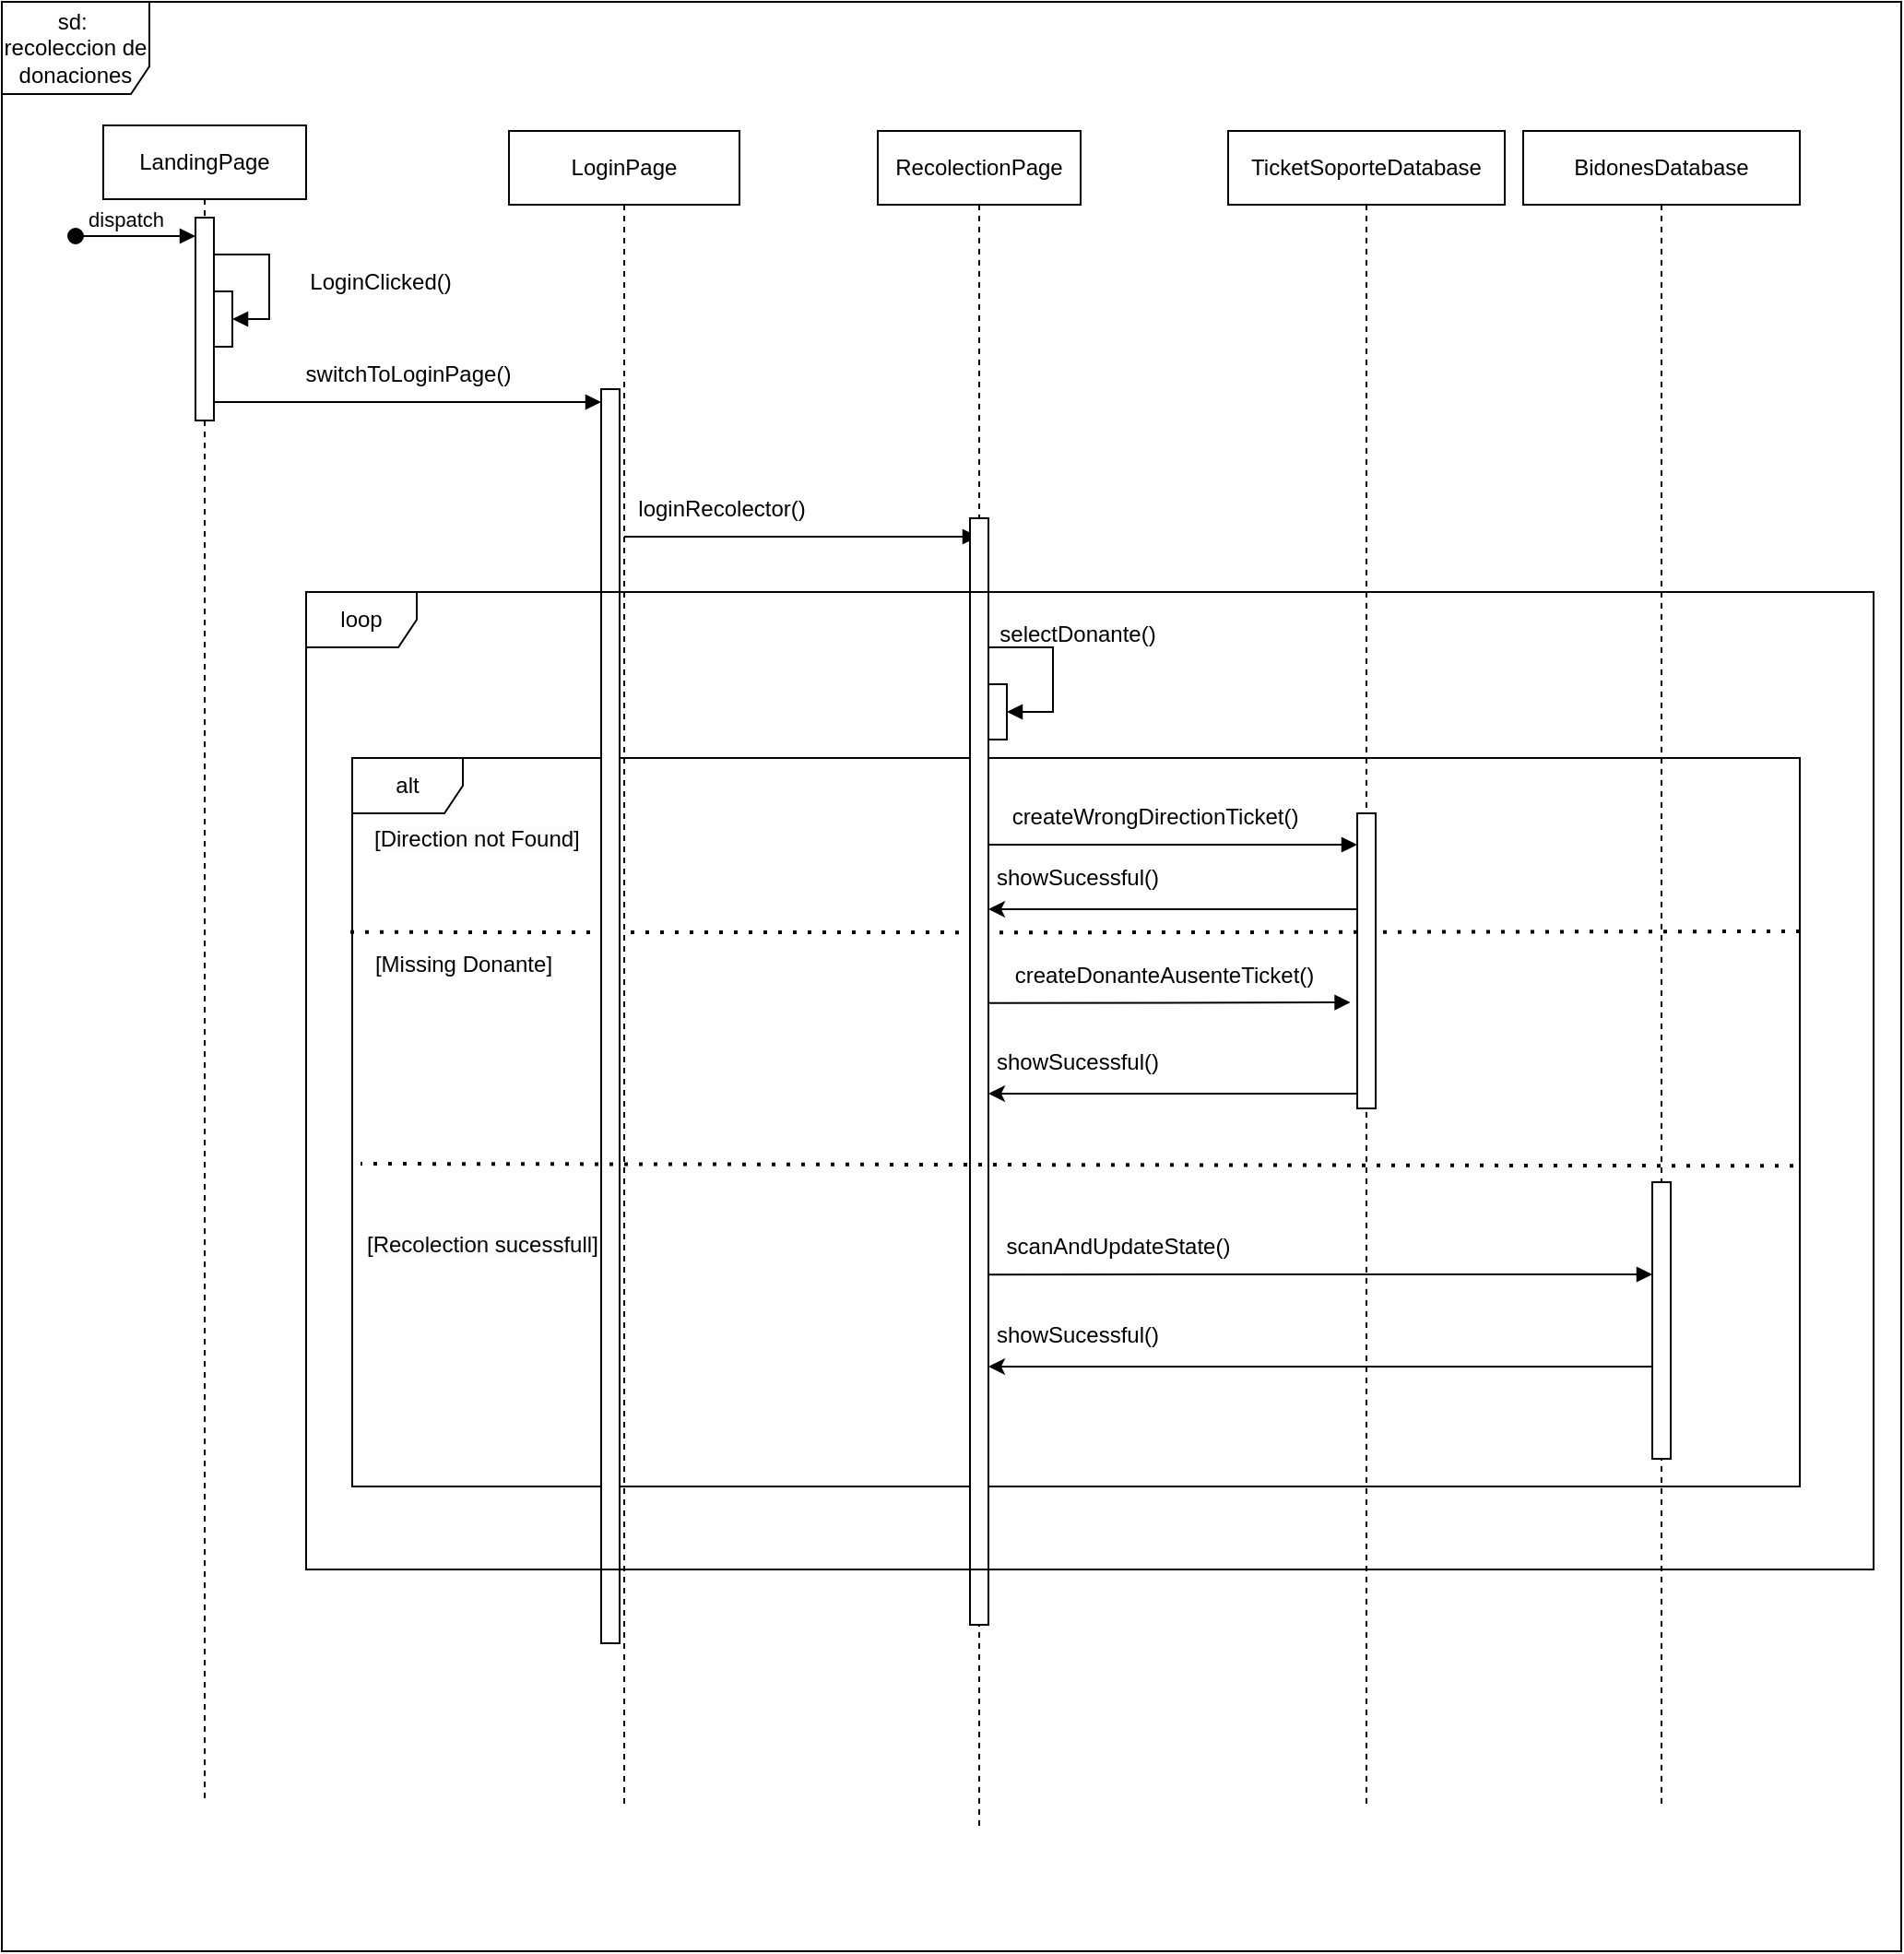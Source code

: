 <mxfile version="24.5.5" type="google">
  <diagram name="Página-1" id="LsmGkmER8wEdNiZBodtZ">
    <mxGraphModel grid="1" page="1" gridSize="10" guides="1" tooltips="1" connect="1" arrows="1" fold="1" pageScale="1" pageWidth="1100" pageHeight="1200" math="0" shadow="0">
      <root>
        <mxCell id="0" />
        <mxCell id="1" parent="0" />
        <mxCell id="uaeYe4_tYvJVXIgmSCOc-1" value="sd:&amp;nbsp; recoleccion de donaciones" style="shape=umlFrame;whiteSpace=wrap;html=1;pointerEvents=0;width=80;height=50;" vertex="1" parent="1">
          <mxGeometry x="2235" y="30" width="1030" height="1057" as="geometry" />
        </mxCell>
        <mxCell id="uaeYe4_tYvJVXIgmSCOc-2" value="LoginClicked()" style="text;html=1;align=center;verticalAlign=middle;resizable=0;points=[];autosize=1;strokeColor=none;fillColor=none;" vertex="1" parent="1">
          <mxGeometry x="2390" y="167" width="100" height="30" as="geometry" />
        </mxCell>
        <mxCell id="uaeYe4_tYvJVXIgmSCOc-3" value="switchToLoginPage()" style="text;html=1;align=center;verticalAlign=middle;resizable=0;points=[];autosize=1;strokeColor=none;fillColor=none;" vertex="1" parent="1">
          <mxGeometry x="2390" y="217" width="130" height="30" as="geometry" />
        </mxCell>
        <mxCell id="uaeYe4_tYvJVXIgmSCOc-4" value="" style="html=1;verticalAlign=bottom;endArrow=block;edgeStyle=elbowEdgeStyle;elbow=vertical;curved=0;rounded=0;" edge="1" parent="1" source="uaeYe4_tYvJVXIgmSCOc-37" target="uaeYe4_tYvJVXIgmSCOc-42">
          <mxGeometry relative="1" as="geometry">
            <mxPoint x="2357.5" y="247.0" as="sourcePoint" />
            <Array as="points">
              <mxPoint x="2455.5" y="247.0" />
            </Array>
            <mxPoint x="2552.5" y="247.0" as="targetPoint" />
          </mxGeometry>
        </mxCell>
        <mxCell id="uaeYe4_tYvJVXIgmSCOc-6" value="loginRecolector()" style="text;html=1;align=center;verticalAlign=middle;resizable=0;points=[];autosize=1;strokeColor=none;fillColor=none;" vertex="1" parent="1">
          <mxGeometry x="2570" y="290" width="110" height="30" as="geometry" />
        </mxCell>
        <mxCell id="uaeYe4_tYvJVXIgmSCOc-8" value="" style="html=1;verticalAlign=bottom;endArrow=block;edgeStyle=elbowEdgeStyle;elbow=horizontal;curved=0;rounded=0;" edge="1" parent="1" source="uaeYe4_tYvJVXIgmSCOc-41" target="uaeYe4_tYvJVXIgmSCOc-45">
          <mxGeometry relative="1" as="geometry">
            <mxPoint x="2555" y="287" as="sourcePoint" />
            <Array as="points">
              <mxPoint x="2660" y="320" />
              <mxPoint x="2590" y="287" />
            </Array>
            <mxPoint x="2565" y="282" as="targetPoint" />
          </mxGeometry>
        </mxCell>
        <mxCell id="uaeYe4_tYvJVXIgmSCOc-9" value="alt" style="shape=umlFrame;whiteSpace=wrap;html=1;pointerEvents=0;width=60;height=30;" vertex="1" parent="1">
          <mxGeometry x="2425" y="440" width="785" height="395" as="geometry" />
        </mxCell>
        <mxCell id="uaeYe4_tYvJVXIgmSCOc-11" value="selectDonante()" style="text;html=1;align=center;verticalAlign=middle;resizable=0;points=[];autosize=1;strokeColor=none;fillColor=none;" vertex="1" parent="1">
          <mxGeometry x="2763" y="358" width="110" height="30" as="geometry" />
        </mxCell>
        <mxCell id="uaeYe4_tYvJVXIgmSCOc-16" value="" style="html=1;verticalAlign=bottom;endArrow=block;edgeStyle=elbowEdgeStyle;elbow=vertical;curved=0;rounded=0;" edge="1" parent="1" target="uaeYe4_tYvJVXIgmSCOc-48">
          <mxGeometry relative="1" as="geometry">
            <mxPoint x="2765" y="487" as="sourcePoint" />
            <Array as="points">
              <mxPoint x="2980" y="487" />
            </Array>
            <mxPoint x="3090" y="487" as="targetPoint" />
          </mxGeometry>
        </mxCell>
        <mxCell id="uaeYe4_tYvJVXIgmSCOc-17" value="createWrongDirectionTicket()" style="text;html=1;align=center;verticalAlign=middle;resizable=0;points=[];autosize=1;strokeColor=none;fillColor=none;" vertex="1" parent="1">
          <mxGeometry x="2770" y="457" width="180" height="30" as="geometry" />
        </mxCell>
        <mxCell id="uaeYe4_tYvJVXIgmSCOc-26" value="" style="endArrow=none;dashed=1;html=1;dashPattern=1 3;strokeWidth=2;rounded=0;entryX=-0.003;entryY=0.343;entryDx=0;entryDy=0;entryPerimeter=0;" edge="1" parent="1">
          <mxGeometry width="50" height="50" relative="1" as="geometry">
            <mxPoint x="3210" y="534" as="sourcePoint" />
            <mxPoint x="2423.45" y="534.415" as="targetPoint" />
            <Array as="points">
              <mxPoint x="2811.45" y="534.59" />
            </Array>
          </mxGeometry>
        </mxCell>
        <mxCell id="uaeYe4_tYvJVXIgmSCOc-35" value="[Missing Donante&lt;span style=&quot;background-color: initial;&quot;&gt;]&lt;/span&gt;" style="text;html=1;align=center;verticalAlign=middle;resizable=0;points=[];autosize=1;strokeColor=none;fillColor=none;" vertex="1" parent="1">
          <mxGeometry x="2425" y="537" width="120" height="30" as="geometry" />
        </mxCell>
        <mxCell id="uaeYe4_tYvJVXIgmSCOc-36" value="LandingPage" style="shape=umlLifeline;perimeter=lifelinePerimeter;whiteSpace=wrap;html=1;container=0;dropTarget=0;collapsible=0;recursiveResize=0;outlineConnect=0;portConstraint=eastwest;newEdgeStyle={&quot;edgeStyle&quot;:&quot;elbowEdgeStyle&quot;,&quot;elbow&quot;:&quot;vertical&quot;,&quot;curved&quot;:0,&quot;rounded&quot;:0};" vertex="1" parent="1">
          <mxGeometry x="2290" y="97" width="110" height="910" as="geometry" />
        </mxCell>
        <mxCell id="uaeYe4_tYvJVXIgmSCOc-37" value="" style="html=1;points=[];perimeter=orthogonalPerimeter;outlineConnect=0;targetShapes=umlLifeline;portConstraint=eastwest;newEdgeStyle={&quot;edgeStyle&quot;:&quot;elbowEdgeStyle&quot;,&quot;elbow&quot;:&quot;vertical&quot;,&quot;curved&quot;:0,&quot;rounded&quot;:0};" vertex="1" parent="uaeYe4_tYvJVXIgmSCOc-36">
          <mxGeometry x="50" y="50" width="10" height="110" as="geometry" />
        </mxCell>
        <mxCell id="uaeYe4_tYvJVXIgmSCOc-38" value="dispatch" style="html=1;verticalAlign=bottom;startArrow=oval;endArrow=block;startSize=8;edgeStyle=elbowEdgeStyle;elbow=vertical;curved=0;rounded=0;" edge="1" parent="uaeYe4_tYvJVXIgmSCOc-36" target="uaeYe4_tYvJVXIgmSCOc-37">
          <mxGeometry x="-0.167" relative="1" as="geometry">
            <mxPoint x="-15" y="60" as="sourcePoint" />
            <mxPoint x="45" y="60.103" as="targetPoint" />
            <mxPoint as="offset" />
          </mxGeometry>
        </mxCell>
        <mxCell id="uaeYe4_tYvJVXIgmSCOc-39" value="" style="html=1;points=[];perimeter=orthogonalPerimeter;outlineConnect=0;targetShapes=umlLifeline;portConstraint=eastwest;newEdgeStyle={&quot;edgeStyle&quot;:&quot;elbowEdgeStyle&quot;,&quot;elbow&quot;:&quot;vertical&quot;,&quot;curved&quot;:0,&quot;rounded&quot;:0};" vertex="1" parent="uaeYe4_tYvJVXIgmSCOc-36">
          <mxGeometry x="60" y="90" width="10" height="30" as="geometry" />
        </mxCell>
        <mxCell id="uaeYe4_tYvJVXIgmSCOc-40" value="" style="html=1;verticalAlign=bottom;endArrow=block;edgeStyle=elbowEdgeStyle;elbow=horizontal;curved=0;rounded=0;" edge="1" parent="uaeYe4_tYvJVXIgmSCOc-36" source="uaeYe4_tYvJVXIgmSCOc-37" target="uaeYe4_tYvJVXIgmSCOc-39">
          <mxGeometry relative="1" as="geometry">
            <mxPoint x="80" y="70" as="sourcePoint" />
            <Array as="points">
              <mxPoint x="90" y="70" />
            </Array>
            <mxPoint x="275" y="70" as="targetPoint" />
          </mxGeometry>
        </mxCell>
        <mxCell id="uaeYe4_tYvJVXIgmSCOc-41" value="LoginPage" style="shape=umlLifeline;perimeter=lifelinePerimeter;whiteSpace=wrap;html=1;container=0;dropTarget=0;collapsible=0;recursiveResize=0;outlineConnect=0;portConstraint=eastwest;newEdgeStyle={&quot;edgeStyle&quot;:&quot;elbowEdgeStyle&quot;,&quot;elbow&quot;:&quot;vertical&quot;,&quot;curved&quot;:0,&quot;rounded&quot;:0};size=40;" vertex="1" parent="1">
          <mxGeometry x="2510" y="100" width="125" height="907" as="geometry" />
        </mxCell>
        <mxCell id="uaeYe4_tYvJVXIgmSCOc-42" value="" style="html=1;points=[];perimeter=orthogonalPerimeter;outlineConnect=0;targetShapes=umlLifeline;portConstraint=eastwest;newEdgeStyle={&quot;edgeStyle&quot;:&quot;elbowEdgeStyle&quot;,&quot;elbow&quot;:&quot;vertical&quot;,&quot;curved&quot;:0,&quot;rounded&quot;:0};" vertex="1" parent="uaeYe4_tYvJVXIgmSCOc-41">
          <mxGeometry x="50" y="140" width="10" height="680" as="geometry" />
        </mxCell>
        <mxCell id="uaeYe4_tYvJVXIgmSCOc-45" value="RecolectionPage" style="shape=umlLifeline;perimeter=lifelinePerimeter;whiteSpace=wrap;html=1;container=0;dropTarget=0;collapsible=0;recursiveResize=0;outlineConnect=0;portConstraint=eastwest;newEdgeStyle={&quot;edgeStyle&quot;:&quot;elbowEdgeStyle&quot;,&quot;elbow&quot;:&quot;vertical&quot;,&quot;curved&quot;:0,&quot;rounded&quot;:0};" vertex="1" parent="1">
          <mxGeometry x="2710" y="100" width="110" height="920" as="geometry" />
        </mxCell>
        <mxCell id="uaeYe4_tYvJVXIgmSCOc-46" value="" style="html=1;points=[];perimeter=orthogonalPerimeter;outlineConnect=0;targetShapes=umlLifeline;portConstraint=eastwest;newEdgeStyle={&quot;edgeStyle&quot;:&quot;elbowEdgeStyle&quot;,&quot;elbow&quot;:&quot;vertical&quot;,&quot;curved&quot;:0,&quot;rounded&quot;:0};" vertex="1" parent="uaeYe4_tYvJVXIgmSCOc-45">
          <mxGeometry x="50" y="210" width="10" height="600" as="geometry" />
        </mxCell>
        <mxCell id="uaeYe4_tYvJVXIgmSCOc-47" value="TicketSoporteDatabase" style="shape=umlLifeline;perimeter=lifelinePerimeter;whiteSpace=wrap;html=1;container=0;dropTarget=0;collapsible=0;recursiveResize=0;outlineConnect=0;portConstraint=eastwest;newEdgeStyle={&quot;edgeStyle&quot;:&quot;elbowEdgeStyle&quot;,&quot;elbow&quot;:&quot;vertical&quot;,&quot;curved&quot;:0,&quot;rounded&quot;:0};" vertex="1" parent="1">
          <mxGeometry x="2900" y="100" width="150" height="907" as="geometry" />
        </mxCell>
        <mxCell id="uaeYe4_tYvJVXIgmSCOc-48" value="" style="html=1;points=[];perimeter=orthogonalPerimeter;outlineConnect=0;targetShapes=umlLifeline;portConstraint=eastwest;newEdgeStyle={&quot;edgeStyle&quot;:&quot;elbowEdgeStyle&quot;,&quot;elbow&quot;:&quot;vertical&quot;,&quot;curved&quot;:0,&quot;rounded&quot;:0};" vertex="1" parent="uaeYe4_tYvJVXIgmSCOc-47">
          <mxGeometry x="70" y="370" width="10" height="160" as="geometry" />
        </mxCell>
        <mxCell id="EOZu0p530FmktWK0IdCz-12" value="loop" style="shape=umlFrame;whiteSpace=wrap;html=1;pointerEvents=0;width=60;height=30;" vertex="1" parent="1">
          <mxGeometry x="2400" y="350" width="850" height="530" as="geometry" />
        </mxCell>
        <mxCell id="EOZu0p530FmktWK0IdCz-13" value="" style="html=1;verticalAlign=bottom;endArrow=block;edgeStyle=elbowEdgeStyle;elbow=horizontal;curved=0;rounded=0;" edge="1" parent="1">
          <mxGeometry relative="1" as="geometry">
            <mxPoint x="2770" y="380" as="sourcePoint" />
            <Array as="points">
              <mxPoint x="2805" y="380" />
            </Array>
            <mxPoint x="2780" y="415" as="targetPoint" />
          </mxGeometry>
        </mxCell>
        <mxCell id="EOZu0p530FmktWK0IdCz-15" value="" style="html=1;points=[];perimeter=orthogonalPerimeter;outlineConnect=0;targetShapes=umlLifeline;portConstraint=eastwest;newEdgeStyle={&quot;edgeStyle&quot;:&quot;elbowEdgeStyle&quot;,&quot;elbow&quot;:&quot;vertical&quot;,&quot;curved&quot;:0,&quot;rounded&quot;:0};" vertex="1" parent="1">
          <mxGeometry x="2770" y="400" width="10" height="30" as="geometry" />
        </mxCell>
        <mxCell id="EOZu0p530FmktWK0IdCz-17" value="" style="endArrow=none;dashed=1;html=1;dashPattern=1 3;strokeWidth=2;rounded=0;exitX=1.002;exitY=0.194;exitDx=0;exitDy=0;exitPerimeter=0;entryX=-0.003;entryY=0.343;entryDx=0;entryDy=0;entryPerimeter=0;" edge="1" parent="1">
          <mxGeometry width="50" height="50" relative="1" as="geometry">
            <mxPoint x="3206.5" y="661.18" as="sourcePoint" />
            <mxPoint x="2429.5" y="660.005" as="targetPoint" />
          </mxGeometry>
        </mxCell>
        <mxCell id="EOZu0p530FmktWK0IdCz-19" value="" style="html=1;verticalAlign=bottom;endArrow=block;edgeStyle=elbowEdgeStyle;elbow=vertical;curved=0;rounded=0;entryX=1.033;entryY=0.974;entryDx=0;entryDy=0;entryPerimeter=0;" edge="1" parent="1" target="EOZu0p530FmktWK0IdCz-20">
          <mxGeometry relative="1" as="geometry">
            <mxPoint x="2770" y="572.91" as="sourcePoint" />
            <Array as="points" />
            <mxPoint x="2980" y="573" as="targetPoint" />
          </mxGeometry>
        </mxCell>
        <mxCell id="EOZu0p530FmktWK0IdCz-20" value="createDonanteAusenteTicket()" style="text;html=1;align=center;verticalAlign=middle;resizable=0;points=[];autosize=1;strokeColor=none;fillColor=none;" vertex="1" parent="1">
          <mxGeometry x="2770" y="542.91" width="190" height="30" as="geometry" />
        </mxCell>
        <mxCell id="EOZu0p530FmktWK0IdCz-21" value="&lt;span style=&quot;color: rgb(0, 0, 0); font-family: Helvetica; font-size: 12px; font-style: normal; font-variant-ligatures: normal; font-variant-caps: normal; font-weight: 400; letter-spacing: normal; orphans: 2; text-align: center; text-indent: 0px; text-transform: none; widows: 2; word-spacing: 0px; -webkit-text-stroke-width: 0px; white-space: nowrap; background-color: rgb(251, 251, 251); text-decoration-thickness: initial; text-decoration-style: initial; text-decoration-color: initial; display: inline !important; float: none;&quot;&gt;[Direction not Found]&lt;/span&gt;" style="text;whiteSpace=wrap;html=1;" vertex="1" parent="1">
          <mxGeometry x="2435" y="470" width="110" height="40" as="geometry" />
        </mxCell>
        <mxCell id="EOZu0p530FmktWK0IdCz-22" value="&lt;span style=&quot;color: rgb(0, 0, 0); font-family: Helvetica; font-size: 12px; font-style: normal; font-variant-ligatures: normal; font-variant-caps: normal; font-weight: 400; letter-spacing: normal; orphans: 2; text-align: center; text-indent: 0px; text-transform: none; widows: 2; word-spacing: 0px; -webkit-text-stroke-width: 0px; white-space: nowrap; background-color: rgb(251, 251, 251); text-decoration-thickness: initial; text-decoration-style: initial; text-decoration-color: initial; display: inline !important; float: none;&quot;&gt;[Recolection sucess&lt;/span&gt;&lt;span style=&quot;text-wrap: nowrap; text-align: center;&quot;&gt;full&lt;/span&gt;&lt;span style=&quot;background-color: initial; text-wrap: nowrap; text-align: center;&quot;&gt;]&lt;/span&gt;" style="text;whiteSpace=wrap;html=1;" vertex="1" parent="1">
          <mxGeometry x="2431" y="690.08" width="130" height="40" as="geometry" />
        </mxCell>
        <mxCell id="EOZu0p530FmktWK0IdCz-23" value="BidonesDatabase" style="shape=umlLifeline;perimeter=lifelinePerimeter;whiteSpace=wrap;html=1;container=0;dropTarget=0;collapsible=0;recursiveResize=0;outlineConnect=0;portConstraint=eastwest;newEdgeStyle={&quot;edgeStyle&quot;:&quot;elbowEdgeStyle&quot;,&quot;elbow&quot;:&quot;vertical&quot;,&quot;curved&quot;:0,&quot;rounded&quot;:0};" vertex="1" parent="1">
          <mxGeometry x="3060" y="100" width="150" height="907" as="geometry" />
        </mxCell>
        <mxCell id="EOZu0p530FmktWK0IdCz-24" value="" style="html=1;points=[];perimeter=orthogonalPerimeter;outlineConnect=0;targetShapes=umlLifeline;portConstraint=eastwest;newEdgeStyle={&quot;edgeStyle&quot;:&quot;elbowEdgeStyle&quot;,&quot;elbow&quot;:&quot;vertical&quot;,&quot;curved&quot;:0,&quot;rounded&quot;:0};" vertex="1" parent="EOZu0p530FmktWK0IdCz-23">
          <mxGeometry x="70" y="570" width="10" height="150" as="geometry" />
        </mxCell>
        <mxCell id="EOZu0p530FmktWK0IdCz-25" value="" style="html=1;verticalAlign=bottom;endArrow=block;edgeStyle=elbowEdgeStyle;elbow=vertical;curved=0;rounded=0;" edge="1" parent="1">
          <mxGeometry relative="1" as="geometry">
            <mxPoint x="2770" y="720.08" as="sourcePoint" />
            <Array as="points">
              <mxPoint x="3140" y="720" />
            </Array>
            <mxPoint x="3130" y="720" as="targetPoint" />
          </mxGeometry>
        </mxCell>
        <mxCell id="EOZu0p530FmktWK0IdCz-26" value="scanAndUpdateState()" style="text;html=1;align=center;verticalAlign=middle;resizable=0;points=[];autosize=1;strokeColor=none;fillColor=none;" vertex="1" parent="1">
          <mxGeometry x="2770" y="690.08" width="140" height="30" as="geometry" />
        </mxCell>
        <mxCell id="EOZu0p530FmktWK0IdCz-28" style="edgeStyle=elbowEdgeStyle;rounded=0;orthogonalLoop=1;jettySize=auto;html=1;elbow=vertical;curved=0;" edge="1" parent="1">
          <mxGeometry relative="1" as="geometry">
            <mxPoint x="3130" y="769.999" as="sourcePoint" />
            <mxPoint x="2770" y="769.999" as="targetPoint" />
          </mxGeometry>
        </mxCell>
        <mxCell id="EOZu0p530FmktWK0IdCz-29" value="showSucessful()" style="text;html=1;align=center;verticalAlign=middle;resizable=0;points=[];autosize=1;strokeColor=none;fillColor=none;" vertex="1" parent="1">
          <mxGeometry x="2763" y="738" width="110" height="30" as="geometry" />
        </mxCell>
        <mxCell id="EOZu0p530FmktWK0IdCz-30" style="edgeStyle=elbowEdgeStyle;rounded=0;orthogonalLoop=1;jettySize=auto;html=1;elbow=vertical;curved=0;" edge="1" parent="1">
          <mxGeometry relative="1" as="geometry">
            <mxPoint x="2970" y="622" as="sourcePoint" />
            <mxPoint x="2770" y="621.999" as="targetPoint" />
          </mxGeometry>
        </mxCell>
        <mxCell id="EOZu0p530FmktWK0IdCz-31" value="showSucessful()" style="text;html=1;align=center;verticalAlign=middle;resizable=0;points=[];autosize=1;strokeColor=none;fillColor=none;" vertex="1" parent="1">
          <mxGeometry x="2763" y="590" width="110" height="30" as="geometry" />
        </mxCell>
        <mxCell id="EOZu0p530FmktWK0IdCz-32" style="edgeStyle=elbowEdgeStyle;rounded=0;orthogonalLoop=1;jettySize=auto;html=1;elbow=vertical;curved=0;" edge="1" parent="1">
          <mxGeometry relative="1" as="geometry">
            <mxPoint x="2970" y="522" as="sourcePoint" />
            <mxPoint x="2770" y="521.999" as="targetPoint" />
          </mxGeometry>
        </mxCell>
        <mxCell id="EOZu0p530FmktWK0IdCz-33" value="showSucessful()" style="text;html=1;align=center;verticalAlign=middle;resizable=0;points=[];autosize=1;strokeColor=none;fillColor=none;" vertex="1" parent="1">
          <mxGeometry x="2763" y="490" width="110" height="30" as="geometry" />
        </mxCell>
      </root>
    </mxGraphModel>
  </diagram>
</mxfile>

